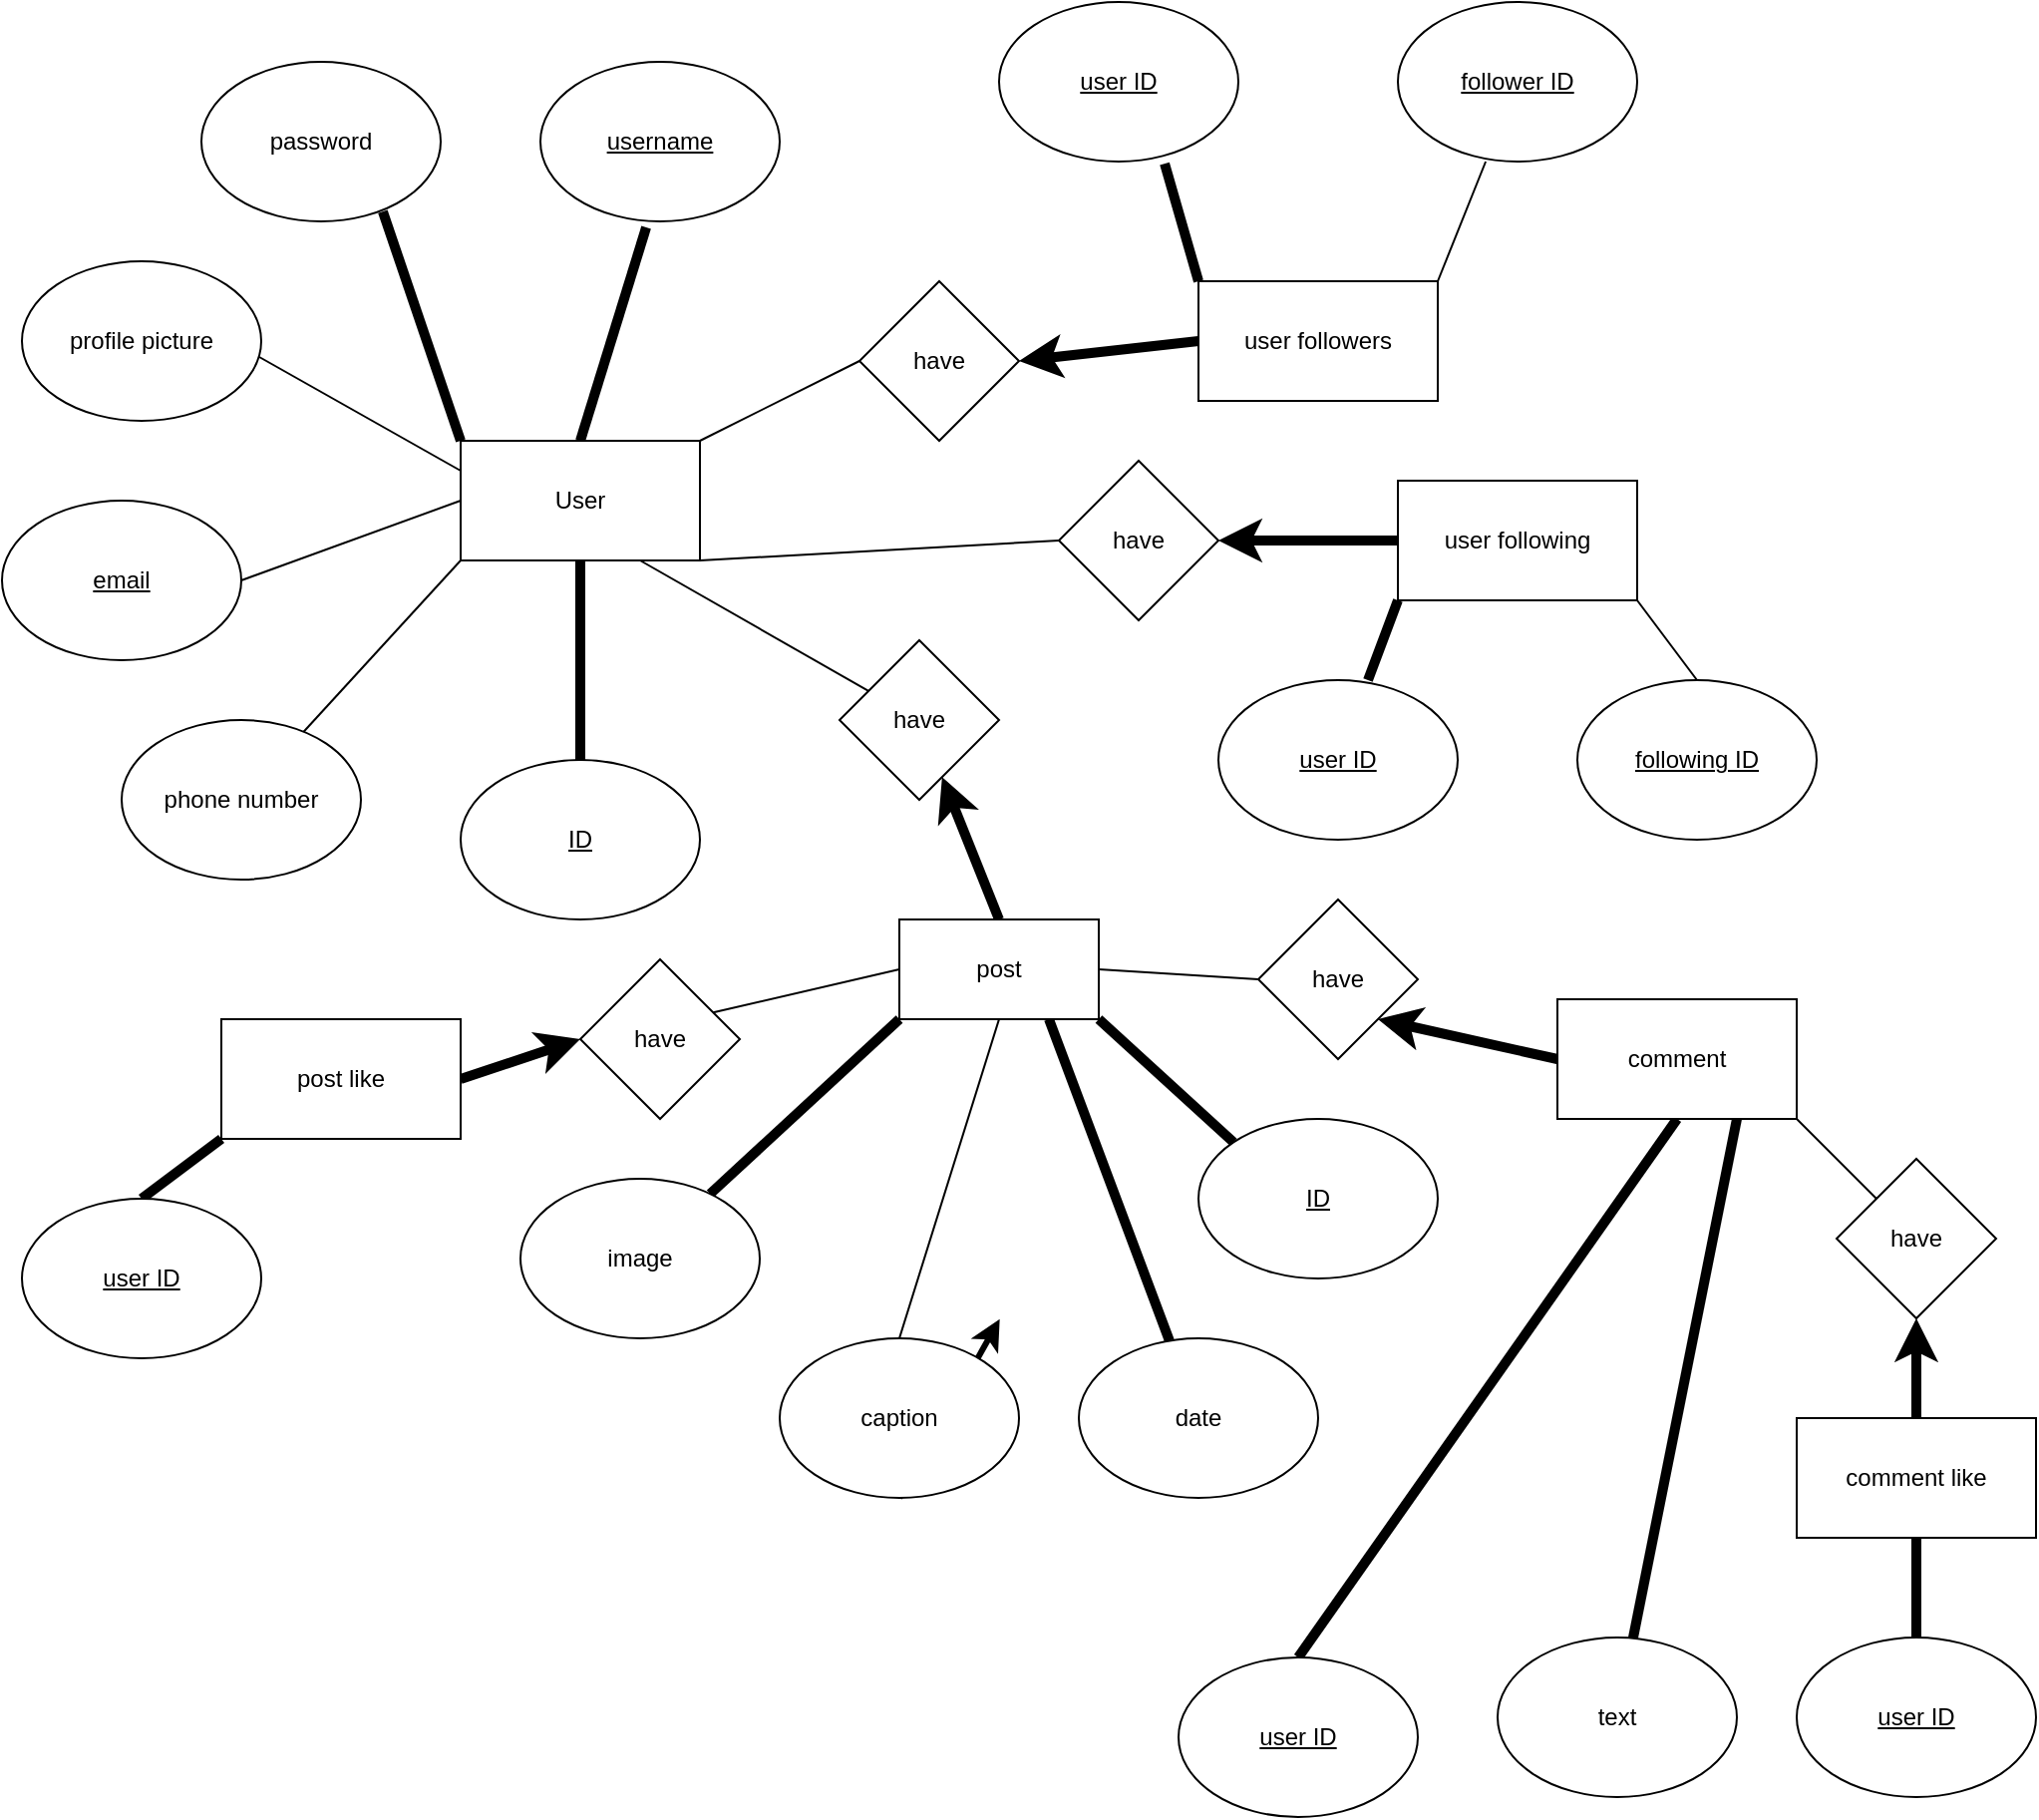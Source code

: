 <mxfile>
    <diagram id="7knIH18kDg9wQzd4i2R_" name="Page-1">
        <mxGraphModel dx="995" dy="1559" grid="1" gridSize="10" guides="1" tooltips="1" connect="1" arrows="1" fold="1" page="0" pageScale="1" pageWidth="850" pageHeight="1100" math="0" shadow="0">
            <root>
                <mxCell id="0"/>
                <mxCell id="1" parent="0"/>
                <mxCell id="4" style="edgeStyle=none;html=1;exitX=0;exitY=0;exitDx=0;exitDy=0;entryX=0.758;entryY=0.938;entryDx=0;entryDy=0;entryPerimeter=0;endArrow=none;endFill=0;strokeWidth=5;" parent="1" source="2" target="3" edge="1">
                    <mxGeometry relative="1" as="geometry"/>
                </mxCell>
                <mxCell id="9" style="edgeStyle=none;html=1;exitX=0.5;exitY=1;exitDx=0;exitDy=0;entryX=0.5;entryY=0;entryDx=0;entryDy=0;endArrow=none;endFill=0;strokeWidth=5;" parent="1" source="2" target="8" edge="1">
                    <mxGeometry relative="1" as="geometry"/>
                </mxCell>
                <mxCell id="10" style="edgeStyle=none;html=1;exitX=0;exitY=0.5;exitDx=0;exitDy=0;entryX=1;entryY=0.5;entryDx=0;entryDy=0;endArrow=none;endFill=0;" parent="1" source="2" target="5" edge="1">
                    <mxGeometry relative="1" as="geometry"/>
                </mxCell>
                <mxCell id="11" style="edgeStyle=none;html=1;exitX=0;exitY=1;exitDx=0;exitDy=0;endArrow=none;endFill=0;" parent="1" source="2" target="6" edge="1">
                    <mxGeometry relative="1" as="geometry"/>
                </mxCell>
                <mxCell id="12" style="edgeStyle=none;html=1;exitX=0.5;exitY=0;exitDx=0;exitDy=0;entryX=0.442;entryY=1.038;entryDx=0;entryDy=0;entryPerimeter=0;endArrow=none;endFill=0;strokeWidth=5;" parent="1" source="2" target="7" edge="1">
                    <mxGeometry relative="1" as="geometry"/>
                </mxCell>
                <mxCell id="15" style="edgeStyle=none;html=1;exitX=1;exitY=1;exitDx=0;exitDy=0;entryX=0;entryY=0.5;entryDx=0;entryDy=0;strokeWidth=1;endArrow=none;endFill=0;" parent="1" source="2" target="14" edge="1">
                    <mxGeometry relative="1" as="geometry"/>
                </mxCell>
                <mxCell id="16" style="edgeStyle=none;html=1;exitX=1;exitY=0;exitDx=0;exitDy=0;entryX=0;entryY=0.5;entryDx=0;entryDy=0;strokeWidth=1;endArrow=none;endFill=0;" parent="1" source="2" target="13" edge="1">
                    <mxGeometry relative="1" as="geometry"/>
                </mxCell>
                <mxCell id="32" style="edgeStyle=none;html=1;exitX=0.75;exitY=1;exitDx=0;exitDy=0;strokeWidth=1;endArrow=none;endFill=0;" parent="1" source="2" target="31" edge="1">
                    <mxGeometry relative="1" as="geometry"/>
                </mxCell>
                <mxCell id="69" style="edgeStyle=none;html=1;exitX=0;exitY=0.25;exitDx=0;exitDy=0;entryX=0.992;entryY=0.6;entryDx=0;entryDy=0;entryPerimeter=0;strokeWidth=1;endArrow=none;endFill=0;" parent="1" source="2" target="68" edge="1">
                    <mxGeometry relative="1" as="geometry"/>
                </mxCell>
                <mxCell id="2" value="User" style="rounded=0;whiteSpace=wrap;html=1;" parent="1" vertex="1">
                    <mxGeometry x="320" y="250" width="120" height="60" as="geometry"/>
                </mxCell>
                <mxCell id="3" value="password" style="ellipse;whiteSpace=wrap;html=1;" parent="1" vertex="1">
                    <mxGeometry x="190" y="60" width="120" height="80" as="geometry"/>
                </mxCell>
                <mxCell id="5" value="&lt;u&gt;email&lt;/u&gt;" style="ellipse;whiteSpace=wrap;html=1;" parent="1" vertex="1">
                    <mxGeometry x="90" y="280" width="120" height="80" as="geometry"/>
                </mxCell>
                <mxCell id="6" value="phone number" style="ellipse;whiteSpace=wrap;html=1;" parent="1" vertex="1">
                    <mxGeometry x="150" y="390" width="120" height="80" as="geometry"/>
                </mxCell>
                <mxCell id="7" value="&lt;u&gt;username&lt;/u&gt;" style="ellipse;whiteSpace=wrap;html=1;" parent="1" vertex="1">
                    <mxGeometry x="360" y="60" width="120" height="80" as="geometry"/>
                </mxCell>
                <mxCell id="8" value="&lt;u&gt;ID&lt;/u&gt;" style="ellipse;whiteSpace=wrap;html=1;" parent="1" vertex="1">
                    <mxGeometry x="320" y="410" width="120" height="80" as="geometry"/>
                </mxCell>
                <mxCell id="13" value="have&lt;br&gt;" style="rhombus;whiteSpace=wrap;html=1;" parent="1" vertex="1">
                    <mxGeometry x="520" y="170" width="80" height="80" as="geometry"/>
                </mxCell>
                <mxCell id="14" value="have" style="rhombus;whiteSpace=wrap;html=1;" parent="1" vertex="1">
                    <mxGeometry x="620" y="260" width="80" height="80" as="geometry"/>
                </mxCell>
                <mxCell id="26" style="edgeStyle=none;html=1;exitX=0;exitY=0;exitDx=0;exitDy=0;entryX=0.692;entryY=1.013;entryDx=0;entryDy=0;entryPerimeter=0;strokeWidth=5;endArrow=none;endFill=0;" parent="1" source="17" target="21" edge="1">
                    <mxGeometry relative="1" as="geometry"/>
                </mxCell>
                <mxCell id="27" style="edgeStyle=none;html=1;exitX=1;exitY=0;exitDx=0;exitDy=0;entryX=0.367;entryY=1;entryDx=0;entryDy=0;entryPerimeter=0;strokeWidth=1;endArrow=none;endFill=0;" parent="1" source="17" target="25" edge="1">
                    <mxGeometry relative="1" as="geometry"/>
                </mxCell>
                <mxCell id="72" style="edgeStyle=none;html=1;exitX=0;exitY=0.5;exitDx=0;exitDy=0;entryX=1;entryY=0.5;entryDx=0;entryDy=0;endArrow=classic;endFill=1;strokeWidth=5;" edge="1" parent="1" source="17" target="13">
                    <mxGeometry relative="1" as="geometry"/>
                </mxCell>
                <mxCell id="17" value="user followers" style="rounded=0;whiteSpace=wrap;html=1;" parent="1" vertex="1">
                    <mxGeometry x="690" y="170" width="120" height="60" as="geometry"/>
                </mxCell>
                <mxCell id="28" style="edgeStyle=none;html=1;exitX=0;exitY=1;exitDx=0;exitDy=0;entryX=0.625;entryY=0;entryDx=0;entryDy=0;entryPerimeter=0;strokeWidth=5;endArrow=none;endFill=0;" parent="1" source="18" target="24" edge="1">
                    <mxGeometry relative="1" as="geometry"/>
                </mxCell>
                <mxCell id="29" style="edgeStyle=none;html=1;exitX=1;exitY=1;exitDx=0;exitDy=0;entryX=0.5;entryY=0;entryDx=0;entryDy=0;strokeWidth=1;endArrow=none;endFill=0;" parent="1" source="18" target="23" edge="1">
                    <mxGeometry relative="1" as="geometry"/>
                </mxCell>
                <mxCell id="73" style="edgeStyle=none;html=1;exitX=0;exitY=0.5;exitDx=0;exitDy=0;strokeWidth=5;endArrow=classic;endFill=1;" edge="1" parent="1" source="18" target="14">
                    <mxGeometry relative="1" as="geometry"/>
                </mxCell>
                <mxCell id="18" value="user following" style="rounded=0;whiteSpace=wrap;html=1;" parent="1" vertex="1">
                    <mxGeometry x="790" y="270" width="120" height="60" as="geometry"/>
                </mxCell>
                <mxCell id="21" value="user ID" style="ellipse;whiteSpace=wrap;html=1;fontStyle=4" parent="1" vertex="1">
                    <mxGeometry x="590" y="30" width="120" height="80" as="geometry"/>
                </mxCell>
                <mxCell id="23" value="following ID" style="ellipse;whiteSpace=wrap;html=1;fontStyle=4" parent="1" vertex="1">
                    <mxGeometry x="880" y="370" width="120" height="80" as="geometry"/>
                </mxCell>
                <mxCell id="24" value="&lt;u&gt;user ID&lt;/u&gt;" style="ellipse;whiteSpace=wrap;html=1;" parent="1" vertex="1">
                    <mxGeometry x="700" y="370" width="120" height="80" as="geometry"/>
                </mxCell>
                <mxCell id="25" value="follower ID" style="ellipse;whiteSpace=wrap;html=1;fontStyle=4" parent="1" vertex="1">
                    <mxGeometry x="790" y="30" width="120" height="80" as="geometry"/>
                </mxCell>
                <mxCell id="34" style="edgeStyle=none;html=1;exitX=0.5;exitY=0;exitDx=0;exitDy=0;strokeWidth=5;endArrow=classic;endFill=1;" parent="1" source="30" target="31" edge="1">
                    <mxGeometry relative="1" as="geometry"/>
                </mxCell>
                <mxCell id="37" style="edgeStyle=none;html=1;exitX=0.5;exitY=1;exitDx=0;exitDy=0;entryX=0.5;entryY=0;entryDx=0;entryDy=0;strokeWidth=1;endArrow=none;endFill=0;" parent="1" source="30" target="36" edge="1">
                    <mxGeometry relative="1" as="geometry"/>
                </mxCell>
                <mxCell id="39" style="edgeStyle=none;html=1;exitX=1;exitY=1;exitDx=0;exitDy=0;entryX=0;entryY=0;entryDx=0;entryDy=0;strokeWidth=5;endArrow=none;endFill=0;" parent="1" source="30" target="38" edge="1">
                    <mxGeometry relative="1" as="geometry"/>
                </mxCell>
                <mxCell id="46" style="edgeStyle=none;html=1;exitX=0;exitY=1;exitDx=0;exitDy=0;strokeWidth=5;endArrow=none;endFill=0;" parent="1" source="30" target="45" edge="1">
                    <mxGeometry relative="1" as="geometry"/>
                </mxCell>
                <mxCell id="76" style="edgeStyle=none;html=1;exitX=0.75;exitY=1;exitDx=0;exitDy=0;strokeWidth=5;endArrow=none;endFill=0;" edge="1" parent="1" source="30" target="75">
                    <mxGeometry relative="1" as="geometry"/>
                </mxCell>
                <mxCell id="30" value="post" style="rounded=0;whiteSpace=wrap;html=1;" parent="1" vertex="1">
                    <mxGeometry x="540" y="490" width="100" height="50" as="geometry"/>
                </mxCell>
                <mxCell id="31" value="have" style="rhombus;whiteSpace=wrap;html=1;" parent="1" vertex="1">
                    <mxGeometry x="510" y="350" width="80" height="80" as="geometry"/>
                </mxCell>
                <mxCell id="74" style="edgeStyle=none;html=1;exitX=0.5;exitY=1;exitDx=0;exitDy=0;strokeWidth=3;endArrow=classic;endFill=1;" edge="1" parent="1" source="36">
                    <mxGeometry relative="1" as="geometry">
                        <mxPoint x="590.333" y="690.333" as="targetPoint"/>
                    </mxGeometry>
                </mxCell>
                <mxCell id="36" value="caption&lt;br&gt;" style="ellipse;whiteSpace=wrap;html=1;" parent="1" vertex="1">
                    <mxGeometry x="480" y="700" width="120" height="80" as="geometry"/>
                </mxCell>
                <mxCell id="38" value="&lt;u&gt;ID&lt;/u&gt;" style="ellipse;whiteSpace=wrap;html=1;" parent="1" vertex="1">
                    <mxGeometry x="690" y="590" width="120" height="80" as="geometry"/>
                </mxCell>
                <mxCell id="45" value="image" style="ellipse;whiteSpace=wrap;html=1;direction=west;" parent="1" vertex="1">
                    <mxGeometry x="350" y="620" width="120" height="80" as="geometry"/>
                </mxCell>
                <mxCell id="50" style="edgeStyle=none;html=1;exitX=0;exitY=1;exitDx=0;exitDy=0;entryX=0.5;entryY=0;entryDx=0;entryDy=0;strokeWidth=5;endArrow=none;endFill=0;" parent="1" source="47" target="49" edge="1">
                    <mxGeometry relative="1" as="geometry"/>
                </mxCell>
                <mxCell id="67" style="edgeStyle=none;html=1;exitX=1;exitY=0.5;exitDx=0;exitDy=0;entryX=0;entryY=0.5;entryDx=0;entryDy=0;strokeWidth=5;endArrow=classic;endFill=1;" parent="1" source="47" target="53" edge="1">
                    <mxGeometry relative="1" as="geometry"/>
                </mxCell>
                <mxCell id="47" value="post like&lt;br&gt;" style="rounded=0;whiteSpace=wrap;html=1;" parent="1" vertex="1">
                    <mxGeometry x="200" y="540" width="120" height="60" as="geometry"/>
                </mxCell>
                <mxCell id="49" value="&lt;u&gt;user ID&lt;/u&gt;" style="ellipse;whiteSpace=wrap;html=1;" parent="1" vertex="1">
                    <mxGeometry x="100" y="630" width="120" height="80" as="geometry"/>
                </mxCell>
                <mxCell id="58" style="edgeStyle=none;html=1;exitX=1;exitY=1;exitDx=0;exitDy=0;strokeWidth=1;endArrow=none;endFill=0;" parent="1" source="51" target="59" edge="1">
                    <mxGeometry relative="1" as="geometry">
                        <mxPoint x="1032.381" y="644.49" as="targetPoint"/>
                    </mxGeometry>
                </mxCell>
                <mxCell id="65" style="edgeStyle=none;html=1;exitX=0.5;exitY=1;exitDx=0;exitDy=0;entryX=0.5;entryY=0;entryDx=0;entryDy=0;strokeWidth=5;endArrow=none;endFill=0;" parent="1" source="51" target="64" edge="1">
                    <mxGeometry relative="1" as="geometry"/>
                </mxCell>
                <mxCell id="70" style="edgeStyle=none;html=1;exitX=0;exitY=0.5;exitDx=0;exitDy=0;entryX=1;entryY=1;entryDx=0;entryDy=0;strokeWidth=5;endArrow=classic;endFill=1;" parent="1" source="51" target="55" edge="1">
                    <mxGeometry relative="1" as="geometry"/>
                </mxCell>
                <mxCell id="78" style="edgeStyle=none;html=1;exitX=0.75;exitY=1;exitDx=0;exitDy=0;strokeWidth=5;endArrow=none;endFill=0;" edge="1" parent="1" source="51" target="77">
                    <mxGeometry relative="1" as="geometry"/>
                </mxCell>
                <mxCell id="51" value="comment&lt;br&gt;" style="rounded=0;whiteSpace=wrap;html=1;" parent="1" vertex="1">
                    <mxGeometry x="870" y="530" width="120" height="60" as="geometry"/>
                </mxCell>
                <mxCell id="54" value="" style="edgeStyle=none;html=1;exitX=0;exitY=0.5;exitDx=0;exitDy=0;entryX=1;entryY=0.25;entryDx=0;entryDy=0;strokeWidth=1;endArrow=none;endFill=0;" parent="1" source="30" target="53" edge="1">
                    <mxGeometry relative="1" as="geometry">
                        <mxPoint x="540" y="515" as="sourcePoint"/>
                        <mxPoint x="320" y="555" as="targetPoint"/>
                    </mxGeometry>
                </mxCell>
                <mxCell id="53" value="have&lt;br&gt;" style="rhombus;whiteSpace=wrap;html=1;" parent="1" vertex="1">
                    <mxGeometry x="380" y="510" width="80" height="80" as="geometry"/>
                </mxCell>
                <mxCell id="56" value="" style="edgeStyle=none;html=1;exitX=1;exitY=0.5;exitDx=0;exitDy=0;entryX=0;entryY=0.5;entryDx=0;entryDy=0;strokeWidth=1;endArrow=none;endFill=0;" parent="1" source="30" target="55" edge="1">
                    <mxGeometry relative="1" as="geometry">
                        <mxPoint x="640" y="515" as="sourcePoint"/>
                        <mxPoint x="870" y="560" as="targetPoint"/>
                    </mxGeometry>
                </mxCell>
                <mxCell id="55" value="have" style="rhombus;whiteSpace=wrap;html=1;" parent="1" vertex="1">
                    <mxGeometry x="720" y="480" width="80" height="80" as="geometry"/>
                </mxCell>
                <mxCell id="59" value="have" style="rhombus;whiteSpace=wrap;html=1;" parent="1" vertex="1">
                    <mxGeometry x="1010.001" y="610.0" width="80" height="80" as="geometry"/>
                </mxCell>
                <mxCell id="66" style="edgeStyle=none;html=1;exitX=0.5;exitY=0;exitDx=0;exitDy=0;strokeWidth=5;endArrow=classic;endFill=1;" parent="1" source="60" target="59" edge="1">
                    <mxGeometry relative="1" as="geometry"/>
                </mxCell>
                <mxCell id="71" value="" style="edgeStyle=none;html=1;strokeWidth=5;endArrow=none;endFill=0;" parent="1" source="60" target="61" edge="1">
                    <mxGeometry relative="1" as="geometry"/>
                </mxCell>
                <mxCell id="60" value="comment like&lt;br&gt;" style="rounded=0;whiteSpace=wrap;html=1;" parent="1" vertex="1">
                    <mxGeometry x="990" y="740" width="120" height="60" as="geometry"/>
                </mxCell>
                <mxCell id="61" value="&lt;u&gt;user ID&lt;/u&gt;" style="ellipse;whiteSpace=wrap;html=1;" parent="1" vertex="1">
                    <mxGeometry x="990" y="850" width="120" height="80" as="geometry"/>
                </mxCell>
                <mxCell id="64" value="user ID" style="ellipse;whiteSpace=wrap;html=1;fontStyle=4" parent="1" vertex="1">
                    <mxGeometry x="680" y="860" width="120" height="80" as="geometry"/>
                </mxCell>
                <mxCell id="68" value="profile picture&lt;br&gt;" style="ellipse;whiteSpace=wrap;html=1;" parent="1" vertex="1">
                    <mxGeometry x="100" y="160" width="120" height="80" as="geometry"/>
                </mxCell>
                <mxCell id="75" value="date" style="ellipse;whiteSpace=wrap;html=1;" vertex="1" parent="1">
                    <mxGeometry x="630" y="700" width="120" height="80" as="geometry"/>
                </mxCell>
                <mxCell id="77" value="text" style="ellipse;whiteSpace=wrap;html=1;" vertex="1" parent="1">
                    <mxGeometry x="840" y="850" width="120" height="80" as="geometry"/>
                </mxCell>
            </root>
        </mxGraphModel>
    </diagram>
</mxfile>